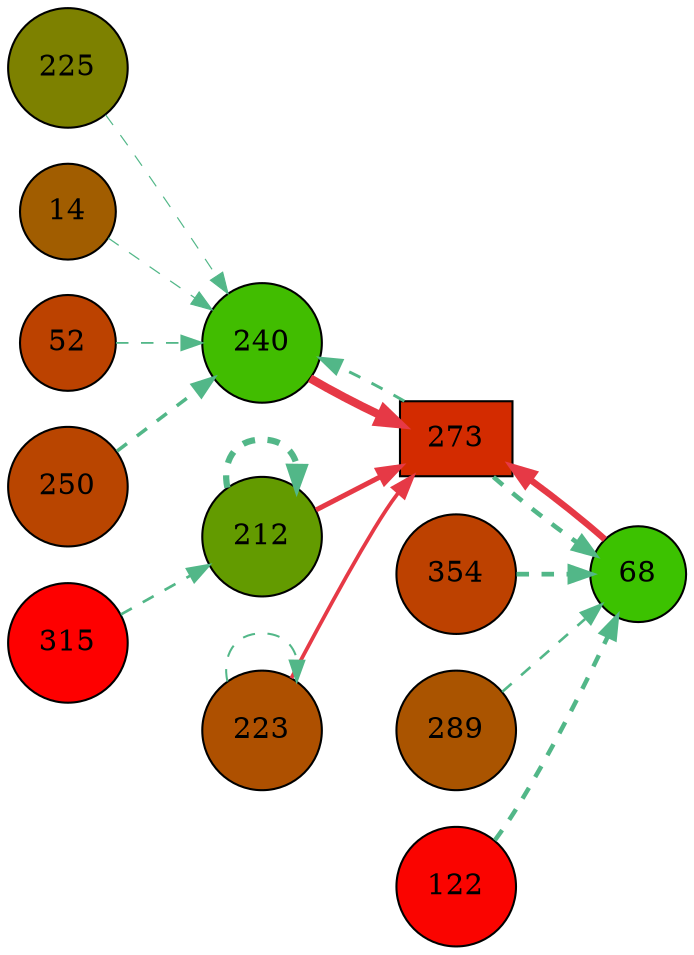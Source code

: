 digraph G{
rankdir=LR;
225 [style=filled, shape=circle, fillcolor="#7d8100", label="225"];
354 [style=filled, shape=circle, fillcolor="#bd4100", label="354"];
289 [style=filled, shape=circle, fillcolor="#aa5400", label="289"];
68 [style=filled, shape=circle, fillcolor="#3cc200", label="68"];
122 [style=filled, shape=circle, fillcolor="#fa0400", label="122"];
14 [style=filled, shape=circle, fillcolor="#a15d00", label="14"];
240 [style=filled, shape=circle, fillcolor="#41bd00", label="240"];
273 [style=filled, shape=box, fillcolor="#d32b00", label="273"];
212 [style=filled, shape=circle, fillcolor="#639b00", label="212"];
52 [style=filled, shape=circle, fillcolor="#bc4200", label="52"];
250 [style=filled, shape=circle, fillcolor="#b94500", label="250"];
315 [style=filled, shape=circle, fillcolor="#fe0000", label="315"];
223 [style=filled, shape=circle, fillcolor="#ae5000", label="223"];
240 -> 273 [color="#e63946",penwidth=4.00];
68 -> 273 [color="#e63946",penwidth=3.09];
212 -> 273 [color="#e63946",penwidth=2.41];
223 -> 273 [color="#e63946",penwidth=1.80];
250 -> 240 [color="#52b788",style=dashed,penwidth=1.70];
273 -> 240 [color="#52b788",style=dashed,penwidth=1.41];
52 -> 240 [color="#52b788",style=dashed,penwidth=0.87];
14 -> 240 [color="#52b788",style=dashed,penwidth=0.60];
225 -> 240 [color="#52b788",style=dashed,penwidth=0.57];
212 -> 212 [color="#52b788",style=dashed,penwidth=3.00];
315 -> 212 [color="#52b788",style=dashed,penwidth=1.29];
354 -> 68 [color="#52b788",style=dashed,penwidth=2.28];
273 -> 68 [color="#52b788",style=dashed,penwidth=2.20];
122 -> 68 [color="#52b788",style=dashed,penwidth=2.15];
289 -> 68 [color="#52b788",style=dashed,penwidth=1.25];
223 -> 223 [color="#52b788",style=dashed,penwidth=0.98];
}